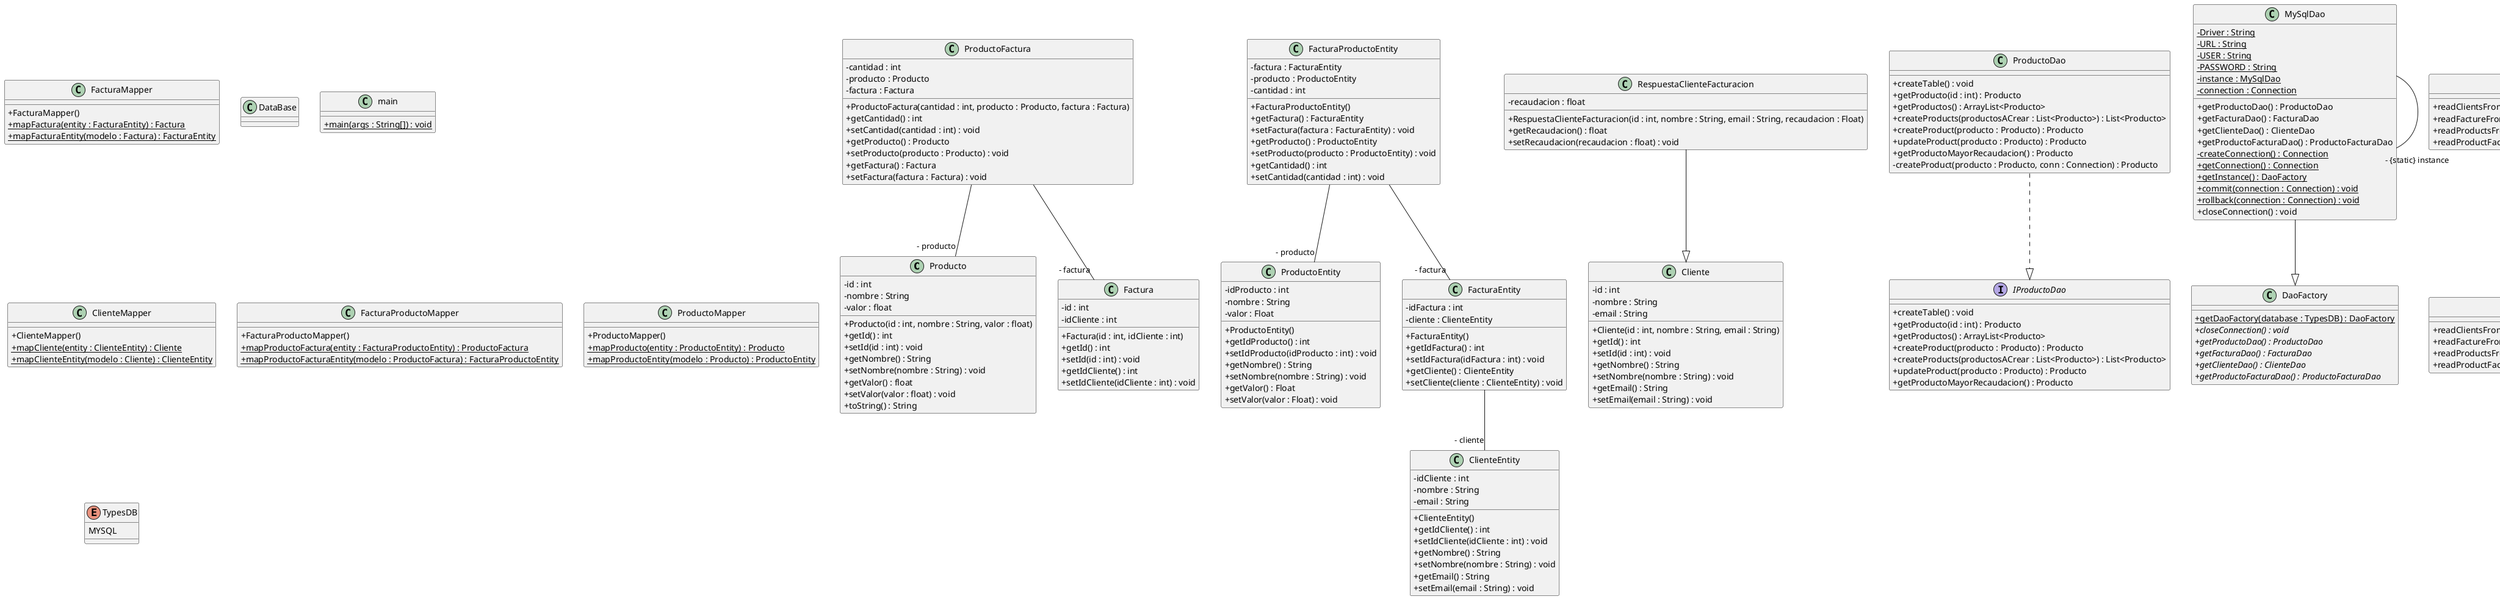 @startuml
skinparam classAttributeIconSize 0
class Producto{
- id : int
- nombre : String
- valor : float
+ Producto(id : int, nombre : String, valor : float)
+ getId() : int
+ setId(id : int) : void
+ getNombre() : String
+ setNombre(nombre : String) : void
+ getValor() : float
+ setValor(valor : float) : void
+ toString() : String
}
class ProductoEntity{
- idProducto : int
- nombre : String
- valor : Float
+ ProductoEntity()
+ getIdProducto() : int
+ setIdProducto(idProducto : int) : void
+ getNombre() : String
+ setNombre(nombre : String) : void
+ getValor() : Float
+ setValor(valor : Float) : void
}
class RespuestaClienteFacturacion{
- recaudacion : float
+ RespuestaClienteFacturacion(id : int, nombre : String, email : String, recaudacion : Float)
+ getRecaudacion() : float
+ setRecaudacion(recaudacion : float) : void
}
RespuestaClienteFacturacion --|> Cliente
class FacturaMapper{
+ FacturaMapper()
+ {static} mapFactura(entity : FacturaEntity) : Factura
+ {static} mapFacturaEntity(modelo : Factura) : FacturaEntity
}
class DataBase{
}
class main{
+ {static} main(args : String[]) : void
}
class ClienteMapper{
+ ClienteMapper()
+ {static} mapCliente(entity : ClienteEntity) : Cliente
+ {static} mapClienteEntity(modelo : Cliente) : ClienteEntity
}
class ProductoFactura{
- cantidad : int
- producto : Producto
- factura : Factura
+ ProductoFactura(cantidad : int, producto : Producto, factura : Factura)
+ getCantidad() : int
+ setCantidad(cantidad : int) : void
+ getProducto() : Producto
+ setProducto(producto : Producto) : void
+ getFactura() : Factura
+ setFactura(factura : Factura) : void
}
class ProductoDao{
+ createTable() : void
+ getProducto(id : int) : Producto
+ getProductos() : ArrayList<Producto>
+ createProducts(productosACrear : List<Producto>) : List<Producto>
+ createProduct(producto : Producto) : Producto
+ updateProduct(producto : Producto) : Producto
+ getProductoMayorRecaudacion() : Producto
- createProduct(producto : Producto, conn : Connection) : Producto
}
ProductoDao ..|> IProductoDao
class FacturaProductoMapper{
+ FacturaProductoMapper()
+ {static} mapProductoFactura(entity : FacturaProductoEntity) : ProductoFactura
+ {static} mapProductoFacturaEntity(modelo : ProductoFactura) : FacturaProductoEntity
}
class MySqlDao{
- {static} Driver : String
- {static} URL : String
- {static} USER : String
- {static} PASSWORD : String
- {static} instance : MySqlDao
- {static} connection : Connection
+ getProductoDao() : ProductoDao
+ getFacturaDao() : FacturaDao
+ getClienteDao() : ClienteDao
+ getProductoFacturaDao() : ProductoFacturaDao
- {static} createConnection() : Connection
+ {static} getConnection() : Connection
+ {static} getInstance() : DaoFactory
+ {static} commit(connection : Connection) : void
+ {static} rollback(connection : Connection) : void
+ closeConnection() : void
}
MySqlDao --|> DaoFactory
class Cliente{
- id : int
- nombre : String
- email : String
+ Cliente(id : int, nombre : String, email : String)
+ getId() : int
+ setId(id : int) : void
+ getNombre() : String
+ setNombre(nombre : String) : void
+ getEmail() : String
+ setEmail(email : String) : void
}
class DaoFactory{
+ {static} getDaoFactory(database : TypesDB) : DaoFactory
+ {abstract} closeConnection() : void
+ {abstract} getProductoDao() : ProductoDao
+ {abstract} getFacturaDao() : FacturaDao
+ {abstract} getClienteDao() : ClienteDao
+ {abstract} getProductoFacturaDao() : ProductoFacturaDao
}
class CSVReaderServiceImpl{
+ readClientsFromCSV(filePath : String) : List<Cliente>
+ readFactureFromCSV(filePath : String) : List<Factura>
+ readProductsFromCSV(filePath : String) : List<Producto>
+ readProductFactureFromCSV(filePath : String) : List<ProductoFactura>
}
CSVReaderServiceImpl ..|> CSVReaderService
class FacturaDao{
+ createTable() : void
+ getFactura(id : int) : Factura
+ getFactura() : ArrayList<Factura>
+ createFacturas(facturasACrear : List<Factura>) : List<Factura>
+ createFactura(factura : Factura) : Factura
- createFactura(factura : Factura, conn : Connection) : Factura
}
FacturaDao ..|> IFacturaDao
class ClienteDao{
+ createTable() : void
+ getCliente(id : int) : Cliente
+ getClientes() : ArrayList<Cliente>
+ getClientesPorFacturacion() : List<RespuestaClienteFacturacion>
+ createClientes(clientesACrear : List<Cliente>) : List<Cliente>
+ createCliente(cliente : Cliente) : Cliente
+ updateCliente(cliente : Cliente) : Cliente
- createCliente(cliente : Cliente, conn : Connection) : Cliente
}
ClienteDao ..|> IClienteDao
class ClienteEntity{
- idCliente : int
- nombre : String
- email : String
+ ClienteEntity()
+ getIdCliente() : int
+ setIdCliente(idCliente : int) : void
+ getNombre() : String
+ setNombre(nombre : String) : void
+ getEmail() : String
+ setEmail(email : String) : void
}
class FacturaEntity{
- idFactura : int
- cliente : ClienteEntity
+ FacturaEntity()
+ getIdFactura() : int
+ setIdFactura(idFactura : int) : void
+ getCliente() : ClienteEntity
+ setCliente(cliente : ClienteEntity) : void
}
class ProductoFacturaDao{
+ createTable() : void
+ createProductoFacturas(productosFacturaACrear : List<ProductoFactura>) : List<ProductoFactura>
- createProductoFactura(productoFactura : ProductoFactura, conn : Connection) : ProductoFactura
}
ProductoFacturaDao ..|> IProductoFacturaDao
class Factura{
- id : int
- idCliente : int
+ Factura(id : int, idCliente : int)
+ getId() : int
+ setId(id : int) : void
+ getIdCliente() : int
+ setIdCliente(idCliente : int) : void
}
class ProductoMapper{
+ ProductoMapper()
+ {static} mapProducto(entity : ProductoEntity) : Producto
+ {static} mapProductoEntity(modelo : Producto) : ProductoEntity
}
class FacturaProductoEntity{
- factura : FacturaEntity
- producto : ProductoEntity
- cantidad : int
+ FacturaProductoEntity()
+ getFactura() : FacturaEntity
+ setFactura(factura : FacturaEntity) : void
+ getProducto() : ProductoEntity
+ setProducto(producto : ProductoEntity) : void
+ getCantidad() : int
+ setCantidad(cantidad : int) : void
}
ProductoFactura--"- producto" Producto
ProductoFactura--"- factura" Factura
MySqlDao--"- {static} instance" MySqlDao
FacturaEntity--"- cliente" ClienteEntity
FacturaProductoEntity--"- factura" FacturaEntity
FacturaProductoEntity--"- producto" ProductoEntity
interface IFacturaDao{
+ createTable() : void
+ getFactura(id : int) : Factura
+ getFactura() : ArrayList<Factura>
+ createFactura(factura : Factura) : Factura
+ createFacturas(facturasACrear : List<Factura>) : List<Factura>
}
interface CSVReaderService{
+ readClientsFromCSV(filePath : String) : List<Cliente>
+ readFactureFromCSV(filePath : String) : List<Factura>
+ readProductsFromCSV(filePath : String) : List<Producto>
+ readProductFactureFromCSV(filePath : String) : List<ProductoFactura>
}
interface IClienteDao{
+ createTable() : void
+ getCliente(id : int) : Cliente
+ getClientes() : ArrayList<Cliente>
+ getClientesPorFacturacion() : List<RespuestaClienteFacturacion>
+ createCliente(cliente : Cliente) : Cliente
+ createClientes(clientes : List<Cliente>) : List<Cliente>
+ updateCliente(cliente : Cliente) : Cliente
}
interface IProductoDao{
+ createTable() : void
+ getProducto(id : int) : Producto
+ getProductos() : ArrayList<Producto>
+ createProduct(producto : Producto) : Producto
+ createProducts(productosACrear : List<Producto>) : List<Producto>
+ updateProduct(producto : Producto) : Producto
+ getProductoMayorRecaudacion() : Producto
}
interface IProductoFacturaDao{
+ createTable() : void
+ createProductoFacturas(productosFacturaACrear : List<ProductoFactura>) : List<ProductoFactura>
}
enum TypesDB{
MYSQL
}
@enduml